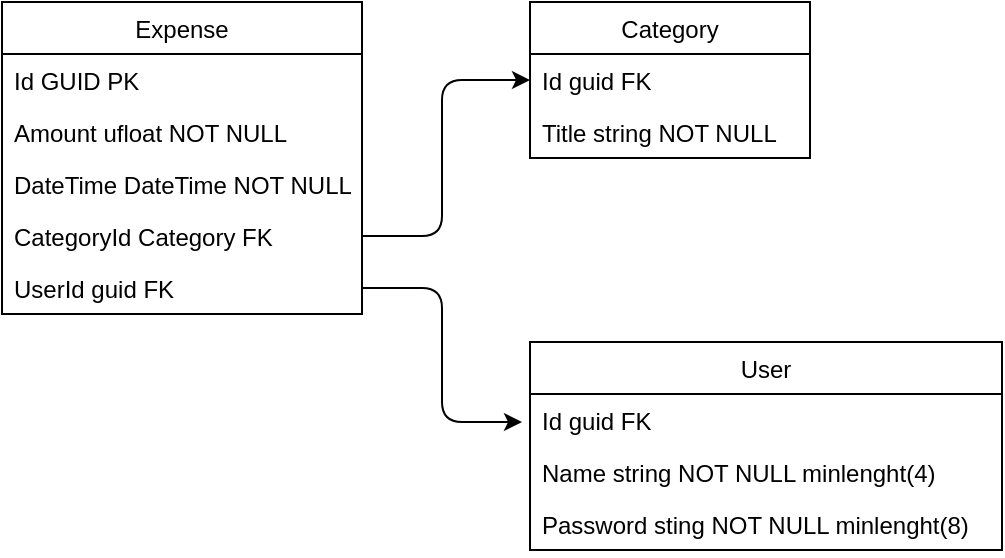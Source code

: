 <mxfile version="14.7.7" type="device"><diagram id="2EvIueCw9RJc-RDT4l-M" name="Page-1"><mxGraphModel dx="1038" dy="1741" grid="1" gridSize="10" guides="1" tooltips="1" connect="1" arrows="1" fold="1" page="1" pageScale="1" pageWidth="827" pageHeight="1169" math="0" shadow="0"><root><mxCell id="0"/><mxCell id="1" parent="0"/><mxCell id="sKdGSS0betK-6QWnVQbC-2" value="Expense" style="swimlane;fontStyle=0;childLayout=stackLayout;horizontal=1;startSize=26;horizontalStack=0;resizeParent=1;resizeParentMax=0;resizeLast=0;collapsible=1;marginBottom=0;" vertex="1" parent="1"><mxGeometry x="80" y="-370" width="180" height="156" as="geometry"/></mxCell><mxCell id="sKdGSS0betK-6QWnVQbC-3" value="Id GUID PK    " style="text;strokeColor=none;fillColor=none;align=left;verticalAlign=top;spacingLeft=4;spacingRight=4;overflow=hidden;rotatable=0;points=[[0,0.5],[1,0.5]];portConstraint=eastwest;" vertex="1" parent="sKdGSS0betK-6QWnVQbC-2"><mxGeometry y="26" width="180" height="26" as="geometry"/></mxCell><mxCell id="sKdGSS0betK-6QWnVQbC-4" value="Amount ufloat NOT NULL&#10;" style="text;strokeColor=none;fillColor=none;align=left;verticalAlign=top;spacingLeft=4;spacingRight=4;overflow=hidden;rotatable=0;points=[[0,0.5],[1,0.5]];portConstraint=eastwest;" vertex="1" parent="sKdGSS0betK-6QWnVQbC-2"><mxGeometry y="52" width="180" height="26" as="geometry"/></mxCell><mxCell id="sKdGSS0betK-6QWnVQbC-5" value="DateTime DateTime NOT NULL" style="text;strokeColor=none;fillColor=none;align=left;verticalAlign=top;spacingLeft=4;spacingRight=4;overflow=hidden;rotatable=0;points=[[0,0.5],[1,0.5]];portConstraint=eastwest;" vertex="1" parent="sKdGSS0betK-6QWnVQbC-2"><mxGeometry y="78" width="180" height="26" as="geometry"/></mxCell><mxCell id="sKdGSS0betK-6QWnVQbC-6" value="CategoryId Category FK" style="text;strokeColor=none;fillColor=none;align=left;verticalAlign=top;spacingLeft=4;spacingRight=4;overflow=hidden;rotatable=0;points=[[0,0.5],[1,0.5]];portConstraint=eastwest;" vertex="1" parent="sKdGSS0betK-6QWnVQbC-2"><mxGeometry y="104" width="180" height="26" as="geometry"/></mxCell><mxCell id="sKdGSS0betK-6QWnVQbC-13" value="UserId guid FK" style="text;strokeColor=none;fillColor=none;align=left;verticalAlign=top;spacingLeft=4;spacingRight=4;overflow=hidden;rotatable=0;points=[[0,0.5],[1,0.5]];portConstraint=eastwest;" vertex="1" parent="sKdGSS0betK-6QWnVQbC-2"><mxGeometry y="130" width="180" height="26" as="geometry"/></mxCell><mxCell id="sKdGSS0betK-6QWnVQbC-7" value="Category" style="swimlane;fontStyle=0;childLayout=stackLayout;horizontal=1;startSize=26;horizontalStack=0;resizeParent=1;resizeParentMax=0;resizeLast=0;collapsible=1;marginBottom=0;" vertex="1" parent="1"><mxGeometry x="344" y="-370" width="140" height="78" as="geometry"/></mxCell><mxCell id="sKdGSS0betK-6QWnVQbC-8" value="Id guid FK" style="text;strokeColor=none;fillColor=none;align=left;verticalAlign=top;spacingLeft=4;spacingRight=4;overflow=hidden;rotatable=0;points=[[0,0.5],[1,0.5]];portConstraint=eastwest;" vertex="1" parent="sKdGSS0betK-6QWnVQbC-7"><mxGeometry y="26" width="140" height="26" as="geometry"/></mxCell><mxCell id="sKdGSS0betK-6QWnVQbC-9" value="Title string NOT NULL" style="text;strokeColor=none;fillColor=none;align=left;verticalAlign=top;spacingLeft=4;spacingRight=4;overflow=hidden;rotatable=0;points=[[0,0.5],[1,0.5]];portConstraint=eastwest;" vertex="1" parent="sKdGSS0betK-6QWnVQbC-7"><mxGeometry y="52" width="140" height="26" as="geometry"/></mxCell><mxCell id="sKdGSS0betK-6QWnVQbC-12" value="" style="endArrow=classic;html=1;exitX=1;exitY=0.5;exitDx=0;exitDy=0;entryX=0;entryY=0.5;entryDx=0;entryDy=0;" edge="1" parent="1" source="sKdGSS0betK-6QWnVQbC-6" target="sKdGSS0betK-6QWnVQbC-8"><mxGeometry width="50" height="50" relative="1" as="geometry"><mxPoint x="280" y="-200" as="sourcePoint"/><mxPoint x="330" y="-250" as="targetPoint"/><Array as="points"><mxPoint x="300" y="-253"/><mxPoint x="300" y="-331"/></Array></mxGeometry></mxCell><mxCell id="sKdGSS0betK-6QWnVQbC-14" value="User" style="swimlane;fontStyle=0;childLayout=stackLayout;horizontal=1;startSize=26;horizontalStack=0;resizeParent=1;resizeParentMax=0;resizeLast=0;collapsible=1;marginBottom=0;" vertex="1" parent="1"><mxGeometry x="344" y="-200" width="236" height="104" as="geometry"/></mxCell><mxCell id="sKdGSS0betK-6QWnVQbC-15" value="Id guid FK" style="text;strokeColor=none;fillColor=none;align=left;verticalAlign=top;spacingLeft=4;spacingRight=4;overflow=hidden;rotatable=0;points=[[0,0.5],[1,0.5]];portConstraint=eastwest;" vertex="1" parent="sKdGSS0betK-6QWnVQbC-14"><mxGeometry y="26" width="236" height="26" as="geometry"/></mxCell><mxCell id="sKdGSS0betK-6QWnVQbC-16" value="Name string NOT NULL minlenght(4)" style="text;strokeColor=none;fillColor=none;align=left;verticalAlign=top;spacingLeft=4;spacingRight=4;overflow=hidden;rotatable=0;points=[[0,0.5],[1,0.5]];portConstraint=eastwest;" vertex="1" parent="sKdGSS0betK-6QWnVQbC-14"><mxGeometry y="52" width="236" height="26" as="geometry"/></mxCell><mxCell id="sKdGSS0betK-6QWnVQbC-17" value="Password sting NOT NULL minlenght(8)" style="text;strokeColor=none;fillColor=none;align=left;verticalAlign=top;spacingLeft=4;spacingRight=4;overflow=hidden;rotatable=0;points=[[0,0.5],[1,0.5]];portConstraint=eastwest;" vertex="1" parent="sKdGSS0betK-6QWnVQbC-14"><mxGeometry y="78" width="236" height="26" as="geometry"/></mxCell><mxCell id="sKdGSS0betK-6QWnVQbC-18" value="" style="endArrow=classic;html=1;exitX=1;exitY=0.5;exitDx=0;exitDy=0;" edge="1" parent="1" source="sKdGSS0betK-6QWnVQbC-13"><mxGeometry width="50" height="50" relative="1" as="geometry"><mxPoint x="300" y="-110" as="sourcePoint"/><mxPoint x="340" y="-160" as="targetPoint"/><Array as="points"><mxPoint x="300" y="-227"/><mxPoint x="300" y="-160"/></Array></mxGeometry></mxCell></root></mxGraphModel></diagram></mxfile>
